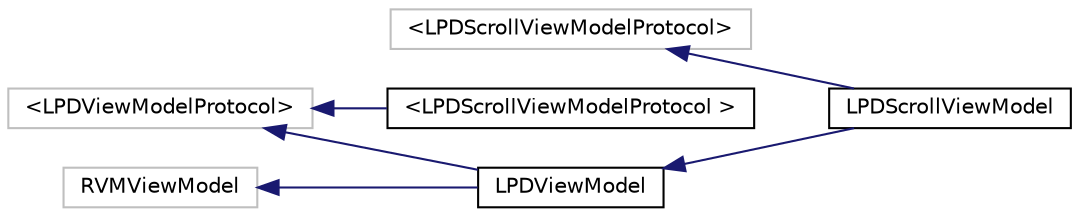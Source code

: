digraph "Graphical Class Hierarchy"
{
  edge [fontname="Helvetica",fontsize="10",labelfontname="Helvetica",labelfontsize="10"];
  node [fontname="Helvetica",fontsize="10",shape=record];
  rankdir="LR";
  Node140 [label="\<LPDScrollViewModelProtocol\>",height=0.2,width=0.4,color="grey75", fillcolor="white", style="filled"];
  Node140 -> Node1 [dir="back",color="midnightblue",fontsize="10",style="solid",fontname="Helvetica"];
  Node1 [label="LPDScrollViewModel",height=0.2,width=0.4,color="black", fillcolor="white", style="filled",URL="$interface_l_p_d_scroll_view_model.html",tooltip="base view model for view controller with scrollView tableView, collectionView... "];
  Node113 [label="\<LPDViewModelProtocol\>",height=0.2,width=0.4,color="grey75", fillcolor="white", style="filled"];
  Node113 -> Node114 [dir="back",color="midnightblue",fontsize="10",style="solid",fontname="Helvetica"];
  Node114 [label="\<LPDScrollViewModelProtocol \>",height=0.2,width=0.4,color="black", fillcolor="white", style="filled",URL="$protocol_l_p_d_scroll_view_model_protocol_01-p.html"];
  Node113 -> Node0 [dir="back",color="midnightblue",fontsize="10",style="solid",fontname="Helvetica"];
  Node0 [label="LPDViewModel",height=0.2,width=0.4,color="black", fillcolor="white", style="filled",URL="$interface_l_p_d_view_model.html"];
  Node0 -> Node1 [dir="back",color="midnightblue",fontsize="10",style="solid",fontname="Helvetica"];
  Node38 [label="RVMViewModel",height=0.2,width=0.4,color="grey75", fillcolor="white", style="filled"];
  Node38 -> Node0 [dir="back",color="midnightblue",fontsize="10",style="solid",fontname="Helvetica"];
}
